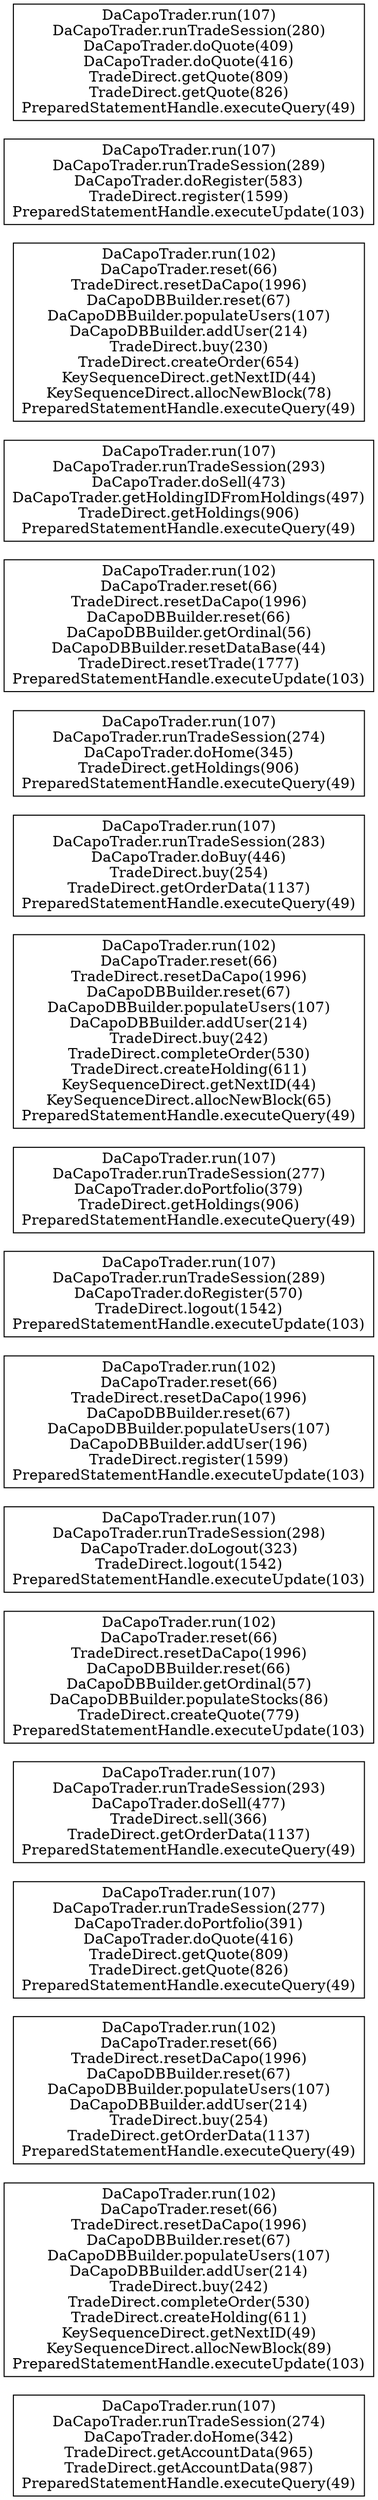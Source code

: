 digraph 1543511728 { 
rankdir=RL;
1 [label="DaCapoTrader.run(107)\nDaCapoTrader.runTradeSession(274)\nDaCapoTrader.doHome(342)\nTradeDirect.getAccountData(965)\nTradeDirect.getAccountData(987)\nPreparedStatementHandle.executeQuery(49)\n", shape=box];
2 [label="DaCapoTrader.run(102)\nDaCapoTrader.reset(66)\nTradeDirect.resetDaCapo(1996)\nDaCapoDBBuilder.reset(67)\nDaCapoDBBuilder.populateUsers(107)\nDaCapoDBBuilder.addUser(214)\nTradeDirect.buy(242)\nTradeDirect.completeOrder(530)\nTradeDirect.createHolding(611)\nKeySequenceDirect.getNextID(49)\nKeySequenceDirect.allocNewBlock(89)\nPreparedStatementHandle.executeUpdate(103)\n", shape=box];
3 [label="DaCapoTrader.run(102)\nDaCapoTrader.reset(66)\nTradeDirect.resetDaCapo(1996)\nDaCapoDBBuilder.reset(67)\nDaCapoDBBuilder.populateUsers(107)\nDaCapoDBBuilder.addUser(214)\nTradeDirect.buy(254)\nTradeDirect.getOrderData(1137)\nPreparedStatementHandle.executeQuery(49)\n", shape=box];
4 [label="DaCapoTrader.run(107)\nDaCapoTrader.runTradeSession(277)\nDaCapoTrader.doPortfolio(391)\nDaCapoTrader.doQuote(416)\nTradeDirect.getQuote(809)\nTradeDirect.getQuote(826)\nPreparedStatementHandle.executeQuery(49)\n", shape=box];
5 [label="DaCapoTrader.run(107)\nDaCapoTrader.runTradeSession(293)\nDaCapoTrader.doSell(477)\nTradeDirect.sell(366)\nTradeDirect.getOrderData(1137)\nPreparedStatementHandle.executeQuery(49)\n", shape=box];
6 [label="DaCapoTrader.run(102)\nDaCapoTrader.reset(66)\nTradeDirect.resetDaCapo(1996)\nDaCapoDBBuilder.reset(66)\nDaCapoDBBuilder.getOrdinal(57)\nDaCapoDBBuilder.populateStocks(86)\nTradeDirect.createQuote(779)\nPreparedStatementHandle.executeUpdate(103)\n", shape=box];
7 [label="DaCapoTrader.run(107)\nDaCapoTrader.runTradeSession(298)\nDaCapoTrader.doLogout(323)\nTradeDirect.logout(1542)\nPreparedStatementHandle.executeUpdate(103)\n", shape=box];
8 [label="DaCapoTrader.run(102)\nDaCapoTrader.reset(66)\nTradeDirect.resetDaCapo(1996)\nDaCapoDBBuilder.reset(67)\nDaCapoDBBuilder.populateUsers(107)\nDaCapoDBBuilder.addUser(196)\nTradeDirect.register(1599)\nPreparedStatementHandle.executeUpdate(103)\n", shape=box];
9 [label="DaCapoTrader.run(107)\nDaCapoTrader.runTradeSession(289)\nDaCapoTrader.doRegister(570)\nTradeDirect.logout(1542)\nPreparedStatementHandle.executeUpdate(103)\n", shape=box];
10 [label="DaCapoTrader.run(107)\nDaCapoTrader.runTradeSession(277)\nDaCapoTrader.doPortfolio(379)\nTradeDirect.getHoldings(906)\nPreparedStatementHandle.executeQuery(49)\n", shape=box];
11 [label="DaCapoTrader.run(102)\nDaCapoTrader.reset(66)\nTradeDirect.resetDaCapo(1996)\nDaCapoDBBuilder.reset(67)\nDaCapoDBBuilder.populateUsers(107)\nDaCapoDBBuilder.addUser(214)\nTradeDirect.buy(242)\nTradeDirect.completeOrder(530)\nTradeDirect.createHolding(611)\nKeySequenceDirect.getNextID(44)\nKeySequenceDirect.allocNewBlock(65)\nPreparedStatementHandle.executeQuery(49)\n", shape=box];
12 [label="DaCapoTrader.run(107)\nDaCapoTrader.runTradeSession(283)\nDaCapoTrader.doBuy(446)\nTradeDirect.buy(254)\nTradeDirect.getOrderData(1137)\nPreparedStatementHandle.executeQuery(49)\n", shape=box];
13 [label="DaCapoTrader.run(107)\nDaCapoTrader.runTradeSession(274)\nDaCapoTrader.doHome(345)\nTradeDirect.getHoldings(906)\nPreparedStatementHandle.executeQuery(49)\n", shape=box];
14 [label="DaCapoTrader.run(102)\nDaCapoTrader.reset(66)\nTradeDirect.resetDaCapo(1996)\nDaCapoDBBuilder.reset(66)\nDaCapoDBBuilder.getOrdinal(56)\nDaCapoDBBuilder.resetDataBase(44)\nTradeDirect.resetTrade(1777)\nPreparedStatementHandle.executeUpdate(103)\n", shape=box];
15 [label="DaCapoTrader.run(107)\nDaCapoTrader.runTradeSession(293)\nDaCapoTrader.doSell(473)\nDaCapoTrader.getHoldingIDFromHoldings(497)\nTradeDirect.getHoldings(906)\nPreparedStatementHandle.executeQuery(49)\n", shape=box];
16 [label="DaCapoTrader.run(102)\nDaCapoTrader.reset(66)\nTradeDirect.resetDaCapo(1996)\nDaCapoDBBuilder.reset(67)\nDaCapoDBBuilder.populateUsers(107)\nDaCapoDBBuilder.addUser(214)\nTradeDirect.buy(230)\nTradeDirect.createOrder(654)\nKeySequenceDirect.getNextID(44)\nKeySequenceDirect.allocNewBlock(78)\nPreparedStatementHandle.executeQuery(49)\n", shape=box];
17 [label="DaCapoTrader.run(107)\nDaCapoTrader.runTradeSession(289)\nDaCapoTrader.doRegister(583)\nTradeDirect.register(1599)\nPreparedStatementHandle.executeUpdate(103)\n", shape=box];
18 [label="DaCapoTrader.run(107)\nDaCapoTrader.runTradeSession(280)\nDaCapoTrader.doQuote(409)\nDaCapoTrader.doQuote(416)\nTradeDirect.getQuote(809)\nTradeDirect.getQuote(826)\nPreparedStatementHandle.executeQuery(49)\n", shape=box];
}

